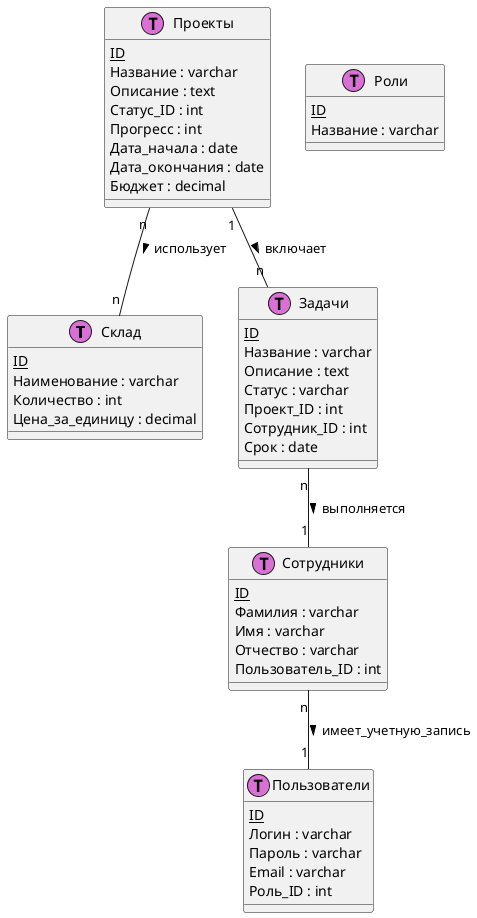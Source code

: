 @startuml db2

!define TABLE(x) class x << (T,orchid) >>
!define PRIMARY_KEY(x) <u>x</u>
!define FOREIGN_KEY(x) #x

TABLE(Склад) {
  PRIMARY_KEY(ID)
  Наименование : varchar
  Количество : int
  Цена_за_единицу : decimal
}

TABLE(Проекты) {
  PRIMARY_KEY(ID)
  Название : varchar
  Описание : text
  Статус_ID : int
  Прогресс : int
  Дата_начала : date
  Дата_окончания : date
  Бюджет : decimal
}

TABLE(Задачи) {
  PRIMARY_KEY(ID)
  Название : varchar
  Описание : text
  Статус : varchar
  Проект_ID : int
  Сотрудник_ID : int
  Срок : date
}

TABLE(Сотрудники) {
  PRIMARY_KEY(ID)
  Фамилия : varchar
  Имя : varchar
  Отчество : varchar
  Пользователь_ID : int
}

TABLE(Роли) {
  PRIMARY_KEY(ID)
  Название : varchar
}

TABLE(Пользователи) {
  PRIMARY_KEY(ID)
  Логин : varchar
  Пароль : varchar
  Email : varchar
  Роль_ID : int
}

Сотрудники "n" -- "1" Пользователи : > имеет_учетную_запись
Проекты "n" -- "n" Склад : > использует
Проекты "1" -- "n" Задачи : > включает
Задачи "n" -- "1" Сотрудники : > выполняется

@enduml
